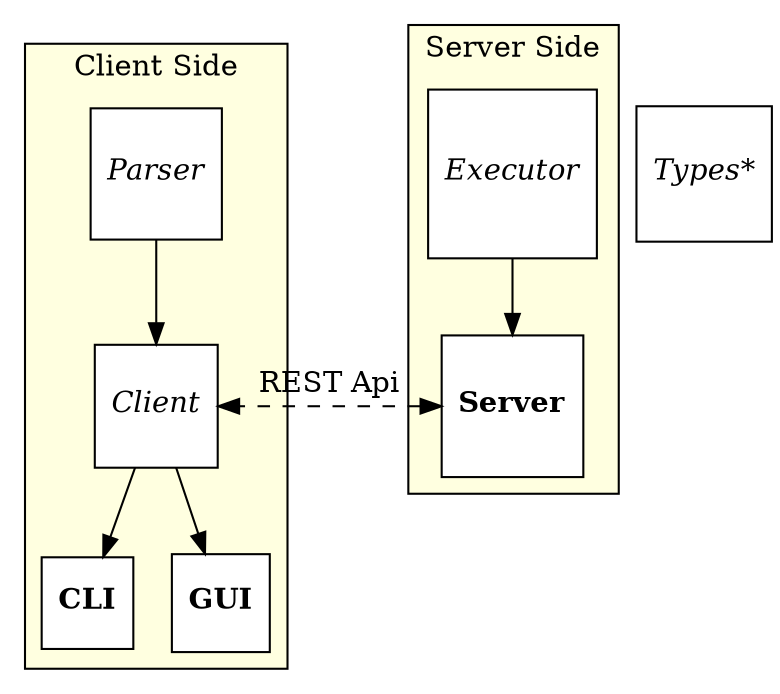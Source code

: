 digraph {
    node [
        shape = square
        style = filled
        fillcolor = white
    ]

    // -------------------- Client Group --------------------
    subgraph cluster_client {
		style = filled
		fillcolor = lightyellow
        label = "Client Side"

        parser [ label = <<i>Parser</i>> ]
        client [ label = <<i>Client</i>> ]
        cli    [ label = <<b>CLI</b>> ]
        gui    [ label = <<b>GUI</b>> ]

        parser -> client
        client -> cli
        client -> gui
    }

    // -------------------- Server Group --------------------
    subgraph cluster_server {
		style = filled
		fillcolor = lightyellow
        label = "Server Side"

        executor [ label = <<i>Executor</i>> ]
        server   [ label = <<b>Server</b>> ]

        executor -> server
    }

    // -------------------- Types Group --------------------
    types [ label = <<i>Types*</i>> ]

    // -------------------- Server to Client --------------------
    server -> client [
        label = <REST Api>

        style = dashed
        dir = both

        constraint = false
        minlen = 3
    ]
}
